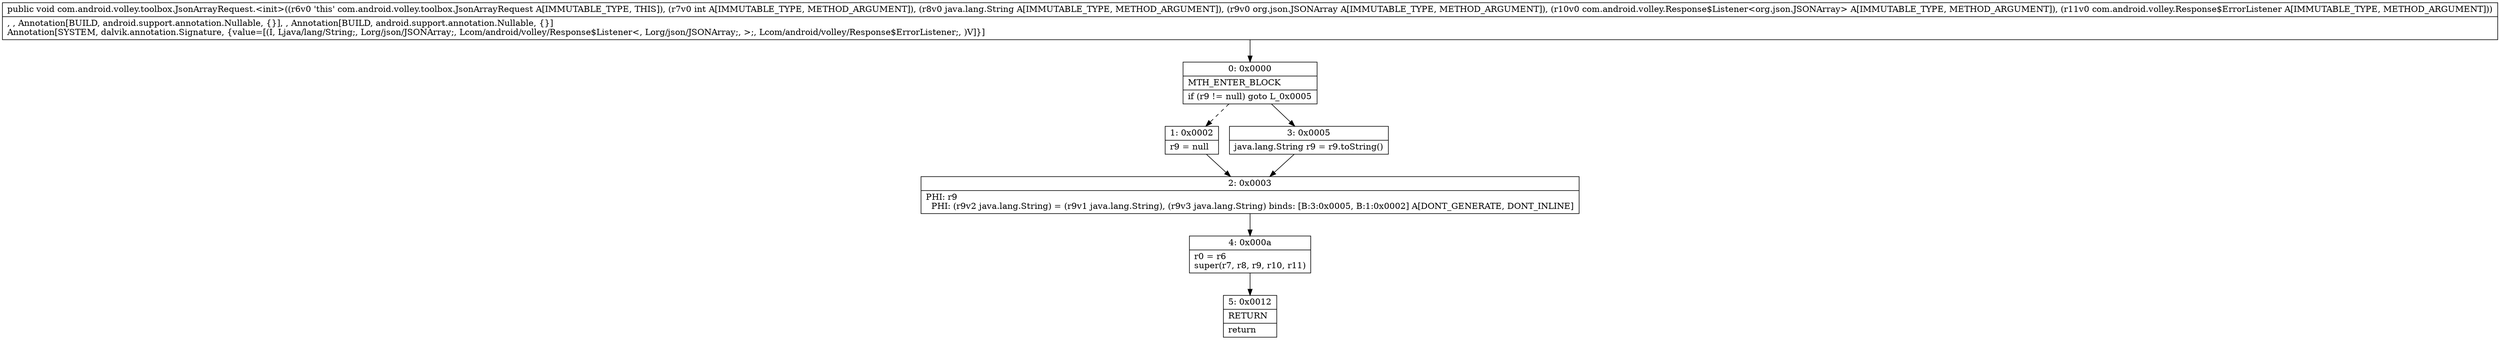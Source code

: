 digraph "CFG forcom.android.volley.toolbox.JsonArrayRequest.\<init\>(ILjava\/lang\/String;Lorg\/json\/JSONArray;Lcom\/android\/volley\/Response$Listener;Lcom\/android\/volley\/Response$ErrorListener;)V" {
Node_0 [shape=record,label="{0\:\ 0x0000|MTH_ENTER_BLOCK\l|if (r9 != null) goto L_0x0005\l}"];
Node_1 [shape=record,label="{1\:\ 0x0002|r9 = null\l}"];
Node_2 [shape=record,label="{2\:\ 0x0003|PHI: r9 \l  PHI: (r9v2 java.lang.String) = (r9v1 java.lang.String), (r9v3 java.lang.String) binds: [B:3:0x0005, B:1:0x0002] A[DONT_GENERATE, DONT_INLINE]\l}"];
Node_3 [shape=record,label="{3\:\ 0x0005|java.lang.String r9 = r9.toString()\l}"];
Node_4 [shape=record,label="{4\:\ 0x000a|r0 = r6\lsuper(r7, r8, r9, r10, r11)\l}"];
Node_5 [shape=record,label="{5\:\ 0x0012|RETURN\l|return\l}"];
MethodNode[shape=record,label="{public void com.android.volley.toolbox.JsonArrayRequest.\<init\>((r6v0 'this' com.android.volley.toolbox.JsonArrayRequest A[IMMUTABLE_TYPE, THIS]), (r7v0 int A[IMMUTABLE_TYPE, METHOD_ARGUMENT]), (r8v0 java.lang.String A[IMMUTABLE_TYPE, METHOD_ARGUMENT]), (r9v0 org.json.JSONArray A[IMMUTABLE_TYPE, METHOD_ARGUMENT]), (r10v0 com.android.volley.Response$Listener\<org.json.JSONArray\> A[IMMUTABLE_TYPE, METHOD_ARGUMENT]), (r11v0 com.android.volley.Response$ErrorListener A[IMMUTABLE_TYPE, METHOD_ARGUMENT]))  | , , Annotation[BUILD, android.support.annotation.Nullable, \{\}], , Annotation[BUILD, android.support.annotation.Nullable, \{\}]\lAnnotation[SYSTEM, dalvik.annotation.Signature, \{value=[(I, Ljava\/lang\/String;, Lorg\/json\/JSONArray;, Lcom\/android\/volley\/Response$Listener\<, Lorg\/json\/JSONArray;, \>;, Lcom\/android\/volley\/Response$ErrorListener;, )V]\}]\l}"];
MethodNode -> Node_0;
Node_0 -> Node_1[style=dashed];
Node_0 -> Node_3;
Node_1 -> Node_2;
Node_2 -> Node_4;
Node_3 -> Node_2;
Node_4 -> Node_5;
}

